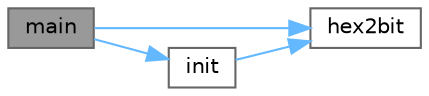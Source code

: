digraph "main"
{
 // LATEX_PDF_SIZE
  bgcolor="transparent";
  edge [fontname=Helvetica,fontsize=10,labelfontname=Helvetica,labelfontsize=10];
  node [fontname=Helvetica,fontsize=10,shape=box,height=0.2,width=0.4];
  rankdir="LR";
  Node1 [label="main",height=0.2,width=0.4,color="gray40", fillcolor="grey60", style="filled", fontcolor="black",tooltip="The main function."];
  Node1 -> Node2 [color="steelblue1",style="solid"];
  Node2 [label="hex2bit",height=0.2,width=0.4,color="grey40", fillcolor="white", style="filled",URL="$unihex2bmp_8c.html#a62ecfabc9a441d36b570aae42755b232",tooltip="Generate a bitmap for one glyph."];
  Node1 -> Node3 [color="steelblue1",style="solid"];
  Node3 [label="init",height=0.2,width=0.4,color="grey40", fillcolor="white", style="filled",URL="$unihex2bmp_8c.html#a0ae74e74805cbaa4bf60ff3c8df15512",tooltip="Initialize the bitmap grid."];
  Node3 -> Node2 [color="steelblue1",style="solid"];
}
